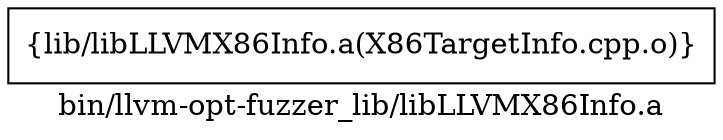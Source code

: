 digraph "bin/llvm-opt-fuzzer_lib/libLLVMX86Info.a" {
	label="bin/llvm-opt-fuzzer_lib/libLLVMX86Info.a";
	rankdir=LR;

	Node0x561a150ab6a8 [shape=record,shape=box,group=0,label="{lib/libLLVMX86Info.a(X86TargetInfo.cpp.o)}"];
}
